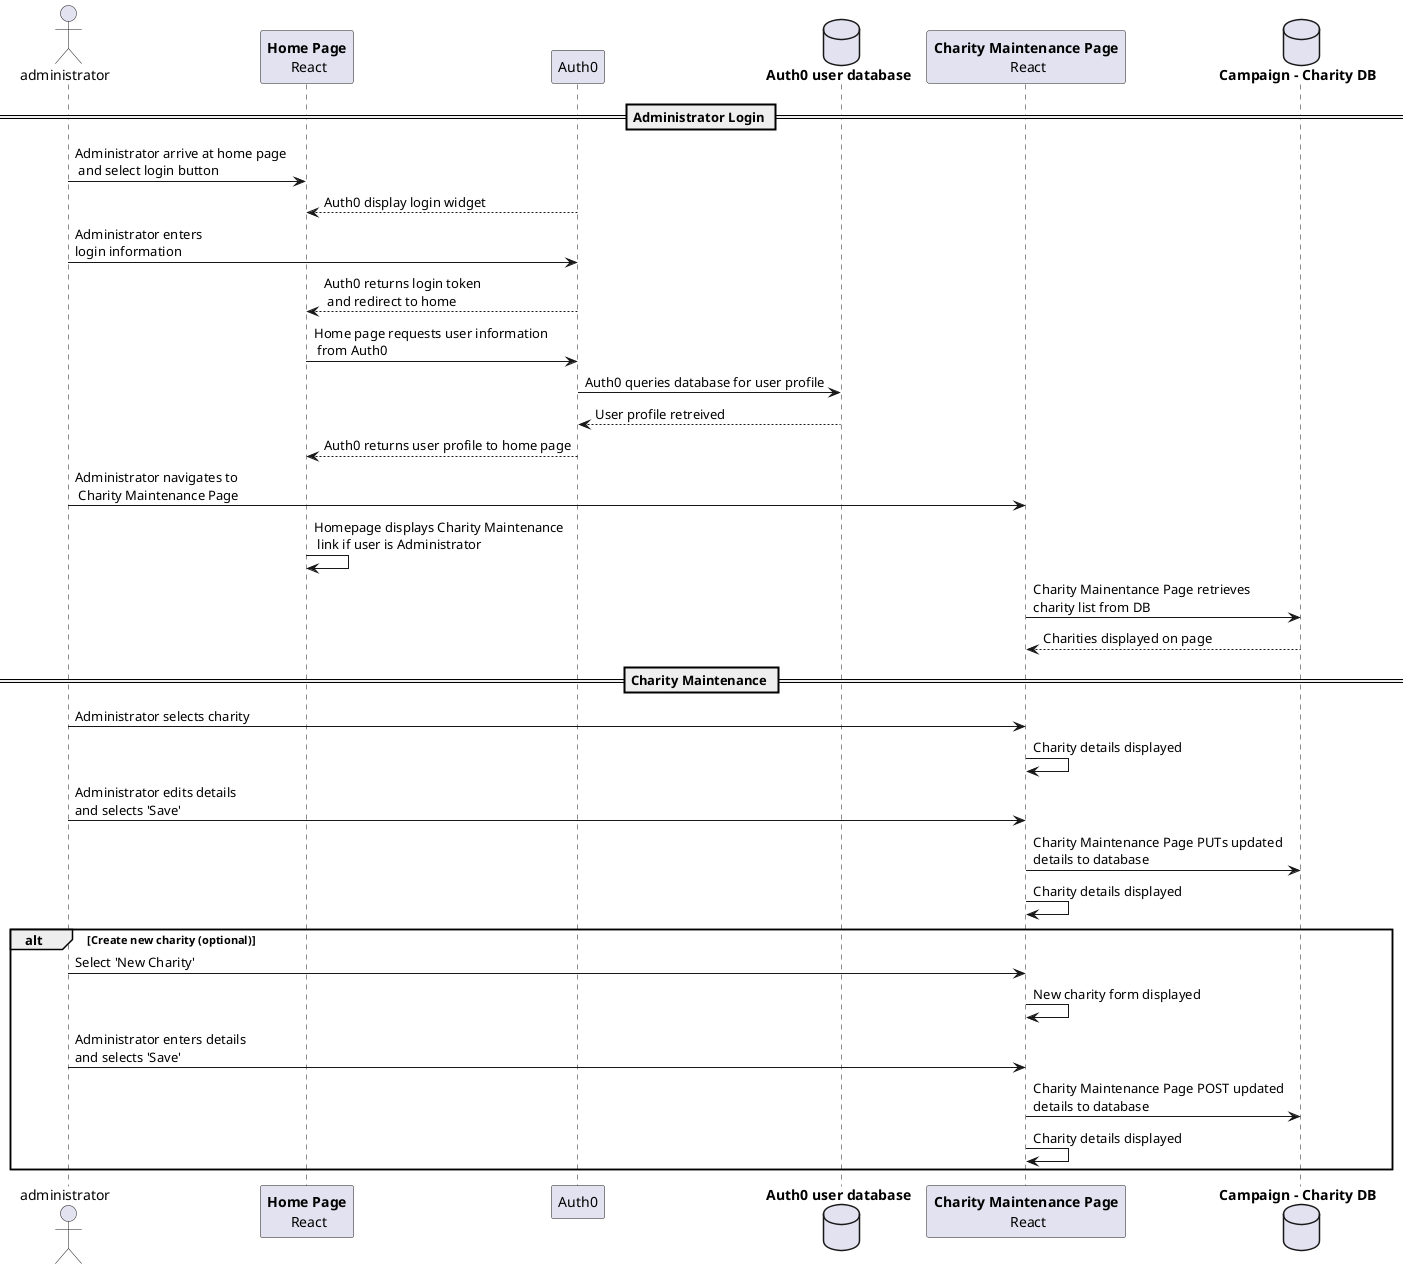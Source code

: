 @startuml
    actor administrator as a
    participant "**Home Page**\n React" as home
    participant "Auth0" as a0
    database "**Auth0 user database**" as a0db

    participant "**Charity Maintenance Page**\n React" as cmp
    database "**Campaign - Charity DB**" as cdb

== Administrator Login ==
    a -> home: Administrator arrive at home page \n and select login button
    a0 --> home: Auth0 display login widget
    a -> a0: Administrator enters \nlogin information
    a0 --> home: Auth0 returns login token \n and redirect to home
    home -> a0: Home page requests user information\n from Auth0
    a0 -> a0db: Auth0 queries database for user profile
    a0db --> a0: User profile retreived
    a0 --> home: Auth0 returns user profile to home page 
    a -> cmp: Administrator navigates to \n Charity Maintenance Page
    home -> home: Homepage displays Charity Maintenance \n link if user is Administrator
    cmp -> cdb: Charity Mainentance Page retrieves\ncharity list from DB
    cdb --> cmp: Charities displayed on page

== Charity Maintenance ==
    a -> cmp: Administrator selects charity
    cmp -> cmp: Charity details displayed
    a -> cmp: Administrator edits details\nand selects 'Save'
    cmp -> cdb: Charity Maintenance Page PUTs updated\ndetails to database
    cmp -> cmp: Charity details displayed

    alt Create new charity (optional)
        a -> cmp: Select 'New Charity'
        cmp -> cmp: New charity form displayed
        a -> cmp: Administrator enters details\nand selects 'Save'
        cmp -> cdb: Charity Maintenance Page POST updated\ndetails to database
        cmp -> cmp: Charity details displayed        
    end
@end